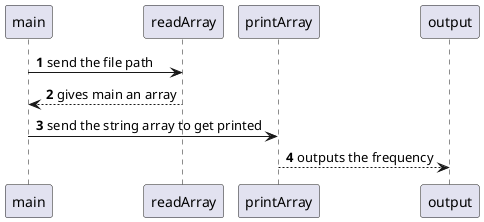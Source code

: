 @startuml
'https://plantuml.com/sequence-diagram

autonumber

main -> readArray: send the file path
readArray--> main: gives main an array

main -> printArray: send the string array to get printed
printArray --> output: outputs the frequency
@enduml